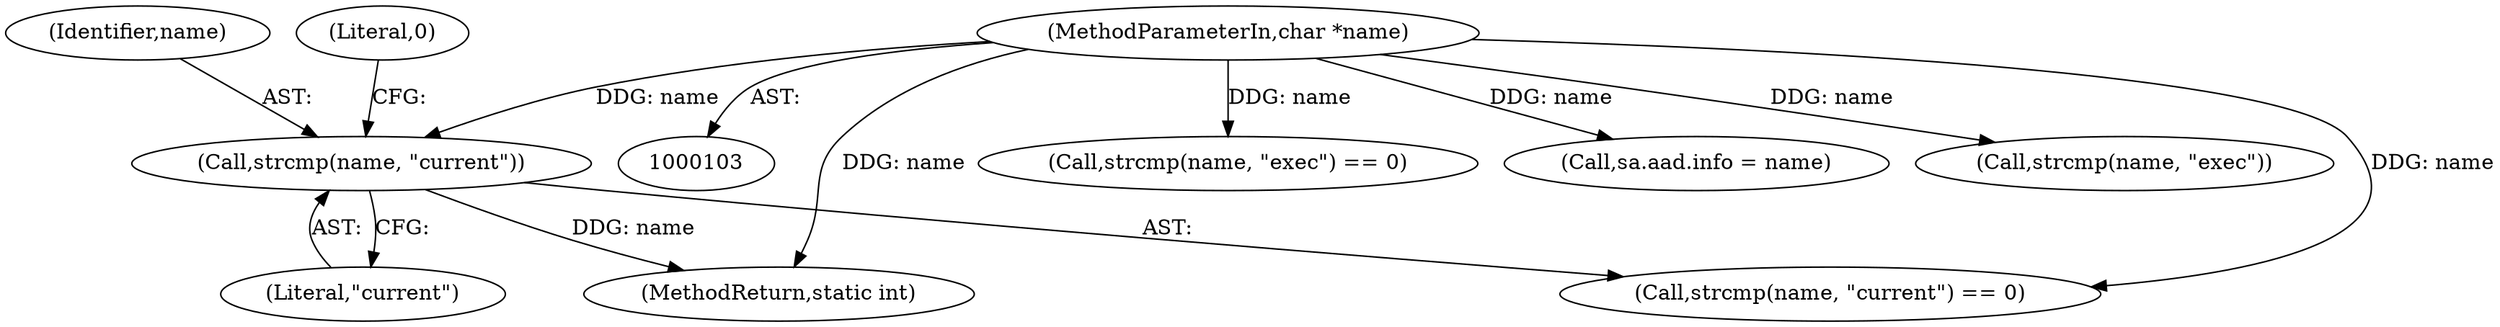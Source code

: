 digraph "0_linux_a5b2c5b2ad5853591a6cac6134cd0f599a720865@API" {
"1000192" [label="(Call,strcmp(name, \"current\"))"];
"1000105" [label="(MethodParameterIn,char *name)"];
"1000192" [label="(Call,strcmp(name, \"current\"))"];
"1000191" [label="(Call,strcmp(name, \"current\") == 0)"];
"1000307" [label="(Call,strcmp(name, \"exec\") == 0)"];
"1000105" [label="(MethodParameterIn,char *name)"];
"1000194" [label="(Literal,\"current\")"];
"1000195" [label="(Literal,0)"];
"1000282" [label="(Call,sa.aad.info = name)"];
"1000308" [label="(Call,strcmp(name, \"exec\"))"];
"1000333" [label="(MethodReturn,static int)"];
"1000193" [label="(Identifier,name)"];
"1000192" -> "1000191"  [label="AST: "];
"1000192" -> "1000194"  [label="CFG: "];
"1000193" -> "1000192"  [label="AST: "];
"1000194" -> "1000192"  [label="AST: "];
"1000195" -> "1000192"  [label="CFG: "];
"1000192" -> "1000333"  [label="DDG: name"];
"1000105" -> "1000192"  [label="DDG: name"];
"1000105" -> "1000103"  [label="AST: "];
"1000105" -> "1000333"  [label="DDG: name"];
"1000105" -> "1000191"  [label="DDG: name"];
"1000105" -> "1000282"  [label="DDG: name"];
"1000105" -> "1000307"  [label="DDG: name"];
"1000105" -> "1000308"  [label="DDG: name"];
}
